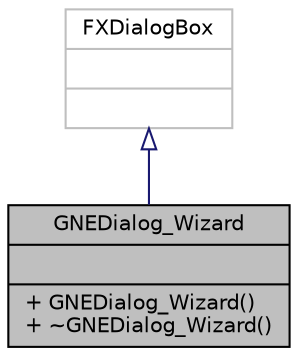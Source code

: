 digraph "GNEDialog_Wizard"
{
  edge [fontname="Helvetica",fontsize="10",labelfontname="Helvetica",labelfontsize="10"];
  node [fontname="Helvetica",fontsize="10",shape=record];
  Node0 [label="{GNEDialog_Wizard\n||+ GNEDialog_Wizard()\l+ ~GNEDialog_Wizard()\l}",height=0.2,width=0.4,color="black", fillcolor="grey75", style="filled", fontcolor="black"];
  Node1 -> Node0 [dir="back",color="midnightblue",fontsize="10",style="solid",arrowtail="onormal",fontname="Helvetica"];
  Node1 [label="{FXDialogBox\n||}",height=0.2,width=0.4,color="grey75", fillcolor="white", style="filled"];
}
